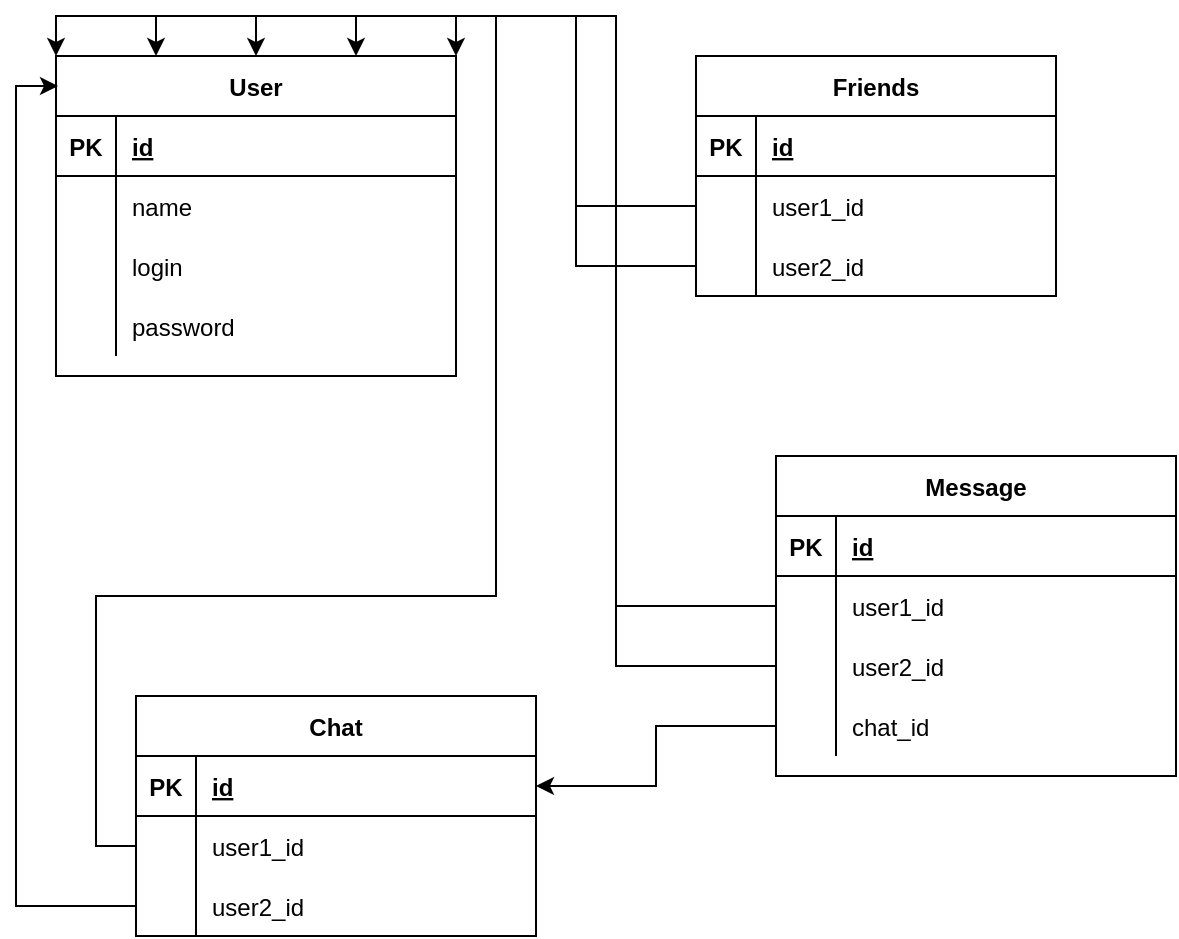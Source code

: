 <mxfile version="13.8.0" type="github">
  <diagram id="LzIRdr-gQfE_BsBrHv4O" name="Страница 1">
    <mxGraphModel dx="946" dy="662" grid="1" gridSize="10" guides="1" tooltips="1" connect="1" arrows="1" fold="1" page="1" pageScale="1" pageWidth="827" pageHeight="1169" math="0" shadow="0">
      <root>
        <mxCell id="0" />
        <mxCell id="1" parent="0" />
        <mxCell id="KTERjeoGc3Tnx2X9vEPM-27" value="Message" style="shape=table;startSize=30;container=1;collapsible=1;childLayout=tableLayout;fixedRows=1;rowLines=0;fontStyle=1;align=center;resizeLast=1;" vertex="1" parent="1">
          <mxGeometry x="440" y="320" width="200" height="160" as="geometry" />
        </mxCell>
        <mxCell id="KTERjeoGc3Tnx2X9vEPM-28" value="" style="shape=partialRectangle;collapsible=0;dropTarget=0;pointerEvents=0;fillColor=none;top=0;left=0;bottom=1;right=0;points=[[0,0.5],[1,0.5]];portConstraint=eastwest;" vertex="1" parent="KTERjeoGc3Tnx2X9vEPM-27">
          <mxGeometry y="30" width="200" height="30" as="geometry" />
        </mxCell>
        <mxCell id="KTERjeoGc3Tnx2X9vEPM-29" value="PK" style="shape=partialRectangle;connectable=0;fillColor=none;top=0;left=0;bottom=0;right=0;fontStyle=1;overflow=hidden;" vertex="1" parent="KTERjeoGc3Tnx2X9vEPM-28">
          <mxGeometry width="30" height="30" as="geometry" />
        </mxCell>
        <mxCell id="KTERjeoGc3Tnx2X9vEPM-30" value="id" style="shape=partialRectangle;connectable=0;fillColor=none;top=0;left=0;bottom=0;right=0;align=left;spacingLeft=6;fontStyle=5;overflow=hidden;" vertex="1" parent="KTERjeoGc3Tnx2X9vEPM-28">
          <mxGeometry x="30" width="170" height="30" as="geometry" />
        </mxCell>
        <mxCell id="KTERjeoGc3Tnx2X9vEPM-31" value="" style="shape=partialRectangle;collapsible=0;dropTarget=0;pointerEvents=0;fillColor=none;top=0;left=0;bottom=0;right=0;points=[[0,0.5],[1,0.5]];portConstraint=eastwest;" vertex="1" parent="KTERjeoGc3Tnx2X9vEPM-27">
          <mxGeometry y="60" width="200" height="30" as="geometry" />
        </mxCell>
        <mxCell id="KTERjeoGc3Tnx2X9vEPM-32" value="" style="shape=partialRectangle;connectable=0;fillColor=none;top=0;left=0;bottom=0;right=0;editable=1;overflow=hidden;" vertex="1" parent="KTERjeoGc3Tnx2X9vEPM-31">
          <mxGeometry width="30" height="30" as="geometry" />
        </mxCell>
        <mxCell id="KTERjeoGc3Tnx2X9vEPM-33" value="user1_id" style="shape=partialRectangle;connectable=0;fillColor=none;top=0;left=0;bottom=0;right=0;align=left;spacingLeft=6;overflow=hidden;" vertex="1" parent="KTERjeoGc3Tnx2X9vEPM-31">
          <mxGeometry x="30" width="170" height="30" as="geometry" />
        </mxCell>
        <mxCell id="KTERjeoGc3Tnx2X9vEPM-34" value="" style="shape=partialRectangle;collapsible=0;dropTarget=0;pointerEvents=0;fillColor=none;top=0;left=0;bottom=0;right=0;points=[[0,0.5],[1,0.5]];portConstraint=eastwest;" vertex="1" parent="KTERjeoGc3Tnx2X9vEPM-27">
          <mxGeometry y="90" width="200" height="30" as="geometry" />
        </mxCell>
        <mxCell id="KTERjeoGc3Tnx2X9vEPM-35" value="" style="shape=partialRectangle;connectable=0;fillColor=none;top=0;left=0;bottom=0;right=0;editable=1;overflow=hidden;" vertex="1" parent="KTERjeoGc3Tnx2X9vEPM-34">
          <mxGeometry width="30" height="30" as="geometry" />
        </mxCell>
        <mxCell id="KTERjeoGc3Tnx2X9vEPM-36" value="user2_id" style="shape=partialRectangle;connectable=0;fillColor=none;top=0;left=0;bottom=0;right=0;align=left;spacingLeft=6;overflow=hidden;" vertex="1" parent="KTERjeoGc3Tnx2X9vEPM-34">
          <mxGeometry x="30" width="170" height="30" as="geometry" />
        </mxCell>
        <mxCell id="KTERjeoGc3Tnx2X9vEPM-37" value="" style="shape=partialRectangle;collapsible=0;dropTarget=0;pointerEvents=0;fillColor=none;top=0;left=0;bottom=0;right=0;points=[[0,0.5],[1,0.5]];portConstraint=eastwest;" vertex="1" parent="KTERjeoGc3Tnx2X9vEPM-27">
          <mxGeometry y="120" width="200" height="30" as="geometry" />
        </mxCell>
        <mxCell id="KTERjeoGc3Tnx2X9vEPM-38" value="" style="shape=partialRectangle;connectable=0;fillColor=none;top=0;left=0;bottom=0;right=0;editable=1;overflow=hidden;" vertex="1" parent="KTERjeoGc3Tnx2X9vEPM-37">
          <mxGeometry width="30" height="30" as="geometry" />
        </mxCell>
        <mxCell id="KTERjeoGc3Tnx2X9vEPM-39" value="chat_id" style="shape=partialRectangle;connectable=0;fillColor=none;top=0;left=0;bottom=0;right=0;align=left;spacingLeft=6;overflow=hidden;" vertex="1" parent="KTERjeoGc3Tnx2X9vEPM-37">
          <mxGeometry x="30" width="170" height="30" as="geometry" />
        </mxCell>
        <mxCell id="KTERjeoGc3Tnx2X9vEPM-40" value="Friends" style="shape=table;startSize=30;container=1;collapsible=1;childLayout=tableLayout;fixedRows=1;rowLines=0;fontStyle=1;align=center;resizeLast=1;" vertex="1" parent="1">
          <mxGeometry x="400" y="120" width="180" height="120" as="geometry" />
        </mxCell>
        <mxCell id="KTERjeoGc3Tnx2X9vEPM-41" value="" style="shape=partialRectangle;collapsible=0;dropTarget=0;pointerEvents=0;fillColor=none;top=0;left=0;bottom=1;right=0;points=[[0,0.5],[1,0.5]];portConstraint=eastwest;" vertex="1" parent="KTERjeoGc3Tnx2X9vEPM-40">
          <mxGeometry y="30" width="180" height="30" as="geometry" />
        </mxCell>
        <mxCell id="KTERjeoGc3Tnx2X9vEPM-42" value="PK" style="shape=partialRectangle;connectable=0;fillColor=none;top=0;left=0;bottom=0;right=0;fontStyle=1;overflow=hidden;" vertex="1" parent="KTERjeoGc3Tnx2X9vEPM-41">
          <mxGeometry width="30" height="30" as="geometry" />
        </mxCell>
        <mxCell id="KTERjeoGc3Tnx2X9vEPM-43" value="id" style="shape=partialRectangle;connectable=0;fillColor=none;top=0;left=0;bottom=0;right=0;align=left;spacingLeft=6;fontStyle=5;overflow=hidden;" vertex="1" parent="KTERjeoGc3Tnx2X9vEPM-41">
          <mxGeometry x="30" width="150" height="30" as="geometry" />
        </mxCell>
        <mxCell id="KTERjeoGc3Tnx2X9vEPM-44" value="" style="shape=partialRectangle;collapsible=0;dropTarget=0;pointerEvents=0;fillColor=none;top=0;left=0;bottom=0;right=0;points=[[0,0.5],[1,0.5]];portConstraint=eastwest;" vertex="1" parent="KTERjeoGc3Tnx2X9vEPM-40">
          <mxGeometry y="60" width="180" height="30" as="geometry" />
        </mxCell>
        <mxCell id="KTERjeoGc3Tnx2X9vEPM-45" value="" style="shape=partialRectangle;connectable=0;fillColor=none;top=0;left=0;bottom=0;right=0;editable=1;overflow=hidden;" vertex="1" parent="KTERjeoGc3Tnx2X9vEPM-44">
          <mxGeometry width="30" height="30" as="geometry" />
        </mxCell>
        <mxCell id="KTERjeoGc3Tnx2X9vEPM-46" value="user1_id" style="shape=partialRectangle;connectable=0;fillColor=none;top=0;left=0;bottom=0;right=0;align=left;spacingLeft=6;overflow=hidden;" vertex="1" parent="KTERjeoGc3Tnx2X9vEPM-44">
          <mxGeometry x="30" width="150" height="30" as="geometry" />
        </mxCell>
        <mxCell id="KTERjeoGc3Tnx2X9vEPM-47" value="" style="shape=partialRectangle;collapsible=0;dropTarget=0;pointerEvents=0;fillColor=none;top=0;left=0;bottom=0;right=0;points=[[0,0.5],[1,0.5]];portConstraint=eastwest;" vertex="1" parent="KTERjeoGc3Tnx2X9vEPM-40">
          <mxGeometry y="90" width="180" height="30" as="geometry" />
        </mxCell>
        <mxCell id="KTERjeoGc3Tnx2X9vEPM-48" value="" style="shape=partialRectangle;connectable=0;fillColor=none;top=0;left=0;bottom=0;right=0;editable=1;overflow=hidden;" vertex="1" parent="KTERjeoGc3Tnx2X9vEPM-47">
          <mxGeometry width="30" height="30" as="geometry" />
        </mxCell>
        <mxCell id="KTERjeoGc3Tnx2X9vEPM-49" value="user2_id" style="shape=partialRectangle;connectable=0;fillColor=none;top=0;left=0;bottom=0;right=0;align=left;spacingLeft=6;overflow=hidden;" vertex="1" parent="KTERjeoGc3Tnx2X9vEPM-47">
          <mxGeometry x="30" width="150" height="30" as="geometry" />
        </mxCell>
        <mxCell id="KTERjeoGc3Tnx2X9vEPM-79" style="edgeStyle=orthogonalEdgeStyle;rounded=0;orthogonalLoop=1;jettySize=auto;html=1;exitX=0;exitY=0.5;exitDx=0;exitDy=0;entryX=1;entryY=0;entryDx=0;entryDy=0;" edge="1" parent="1" source="KTERjeoGc3Tnx2X9vEPM-31" target="KTERjeoGc3Tnx2X9vEPM-1">
          <mxGeometry relative="1" as="geometry" />
        </mxCell>
        <mxCell id="KTERjeoGc3Tnx2X9vEPM-80" style="edgeStyle=orthogonalEdgeStyle;rounded=0;orthogonalLoop=1;jettySize=auto;html=1;exitX=0;exitY=0.5;exitDx=0;exitDy=0;entryX=0.75;entryY=0;entryDx=0;entryDy=0;" edge="1" parent="1" source="KTERjeoGc3Tnx2X9vEPM-34" target="KTERjeoGc3Tnx2X9vEPM-1">
          <mxGeometry relative="1" as="geometry" />
        </mxCell>
        <mxCell id="KTERjeoGc3Tnx2X9vEPM-81" style="edgeStyle=orthogonalEdgeStyle;rounded=0;orthogonalLoop=1;jettySize=auto;html=1;exitX=0;exitY=0.5;exitDx=0;exitDy=0;entryX=1;entryY=0.5;entryDx=0;entryDy=0;" edge="1" parent="1" source="KTERjeoGc3Tnx2X9vEPM-37" target="KTERjeoGc3Tnx2X9vEPM-15">
          <mxGeometry relative="1" as="geometry" />
        </mxCell>
        <mxCell id="KTERjeoGc3Tnx2X9vEPM-14" value="Chat" style="shape=table;startSize=30;container=1;collapsible=1;childLayout=tableLayout;fixedRows=1;rowLines=0;fontStyle=1;align=center;resizeLast=1;" vertex="1" parent="1">
          <mxGeometry x="120" y="440" width="200" height="120" as="geometry" />
        </mxCell>
        <mxCell id="KTERjeoGc3Tnx2X9vEPM-15" value="" style="shape=partialRectangle;collapsible=0;dropTarget=0;pointerEvents=0;fillColor=none;top=0;left=0;bottom=1;right=0;points=[[0,0.5],[1,0.5]];portConstraint=eastwest;" vertex="1" parent="KTERjeoGc3Tnx2X9vEPM-14">
          <mxGeometry y="30" width="200" height="30" as="geometry" />
        </mxCell>
        <mxCell id="KTERjeoGc3Tnx2X9vEPM-16" value="PK" style="shape=partialRectangle;connectable=0;fillColor=none;top=0;left=0;bottom=0;right=0;fontStyle=1;overflow=hidden;" vertex="1" parent="KTERjeoGc3Tnx2X9vEPM-15">
          <mxGeometry width="30" height="30" as="geometry" />
        </mxCell>
        <mxCell id="KTERjeoGc3Tnx2X9vEPM-17" value="id" style="shape=partialRectangle;connectable=0;fillColor=none;top=0;left=0;bottom=0;right=0;align=left;spacingLeft=6;fontStyle=5;overflow=hidden;" vertex="1" parent="KTERjeoGc3Tnx2X9vEPM-15">
          <mxGeometry x="30" width="170" height="30" as="geometry" />
        </mxCell>
        <mxCell id="KTERjeoGc3Tnx2X9vEPM-18" value="" style="shape=partialRectangle;collapsible=0;dropTarget=0;pointerEvents=0;fillColor=none;top=0;left=0;bottom=0;right=0;points=[[0,0.5],[1,0.5]];portConstraint=eastwest;" vertex="1" parent="KTERjeoGc3Tnx2X9vEPM-14">
          <mxGeometry y="60" width="200" height="30" as="geometry" />
        </mxCell>
        <mxCell id="KTERjeoGc3Tnx2X9vEPM-19" value="" style="shape=partialRectangle;connectable=0;fillColor=none;top=0;left=0;bottom=0;right=0;editable=1;overflow=hidden;" vertex="1" parent="KTERjeoGc3Tnx2X9vEPM-18">
          <mxGeometry width="30" height="30" as="geometry" />
        </mxCell>
        <mxCell id="KTERjeoGc3Tnx2X9vEPM-20" value="user1_id" style="shape=partialRectangle;connectable=0;fillColor=none;top=0;left=0;bottom=0;right=0;align=left;spacingLeft=6;overflow=hidden;" vertex="1" parent="KTERjeoGc3Tnx2X9vEPM-18">
          <mxGeometry x="30" width="170" height="30" as="geometry" />
        </mxCell>
        <mxCell id="KTERjeoGc3Tnx2X9vEPM-21" value="" style="shape=partialRectangle;collapsible=0;dropTarget=0;pointerEvents=0;fillColor=none;top=0;left=0;bottom=0;right=0;points=[[0,0.5],[1,0.5]];portConstraint=eastwest;" vertex="1" parent="KTERjeoGc3Tnx2X9vEPM-14">
          <mxGeometry y="90" width="200" height="30" as="geometry" />
        </mxCell>
        <mxCell id="KTERjeoGc3Tnx2X9vEPM-22" value="" style="shape=partialRectangle;connectable=0;fillColor=none;top=0;left=0;bottom=0;right=0;editable=1;overflow=hidden;" vertex="1" parent="KTERjeoGc3Tnx2X9vEPM-21">
          <mxGeometry width="30" height="30" as="geometry" />
        </mxCell>
        <mxCell id="KTERjeoGc3Tnx2X9vEPM-23" value="user2_id" style="shape=partialRectangle;connectable=0;fillColor=none;top=0;left=0;bottom=0;right=0;align=left;spacingLeft=6;overflow=hidden;" vertex="1" parent="KTERjeoGc3Tnx2X9vEPM-21">
          <mxGeometry x="30" width="170" height="30" as="geometry" />
        </mxCell>
        <mxCell id="KTERjeoGc3Tnx2X9vEPM-82" style="edgeStyle=orthogonalEdgeStyle;rounded=0;orthogonalLoop=1;jettySize=auto;html=1;exitX=0;exitY=0.5;exitDx=0;exitDy=0;entryX=0.5;entryY=0;entryDx=0;entryDy=0;" edge="1" parent="1" source="KTERjeoGc3Tnx2X9vEPM-44" target="KTERjeoGc3Tnx2X9vEPM-1">
          <mxGeometry relative="1" as="geometry" />
        </mxCell>
        <mxCell id="KTERjeoGc3Tnx2X9vEPM-83" style="edgeStyle=orthogonalEdgeStyle;rounded=0;orthogonalLoop=1;jettySize=auto;html=1;exitX=0;exitY=0.5;exitDx=0;exitDy=0;entryX=0.25;entryY=0;entryDx=0;entryDy=0;" edge="1" parent="1" source="KTERjeoGc3Tnx2X9vEPM-47" target="KTERjeoGc3Tnx2X9vEPM-1">
          <mxGeometry relative="1" as="geometry" />
        </mxCell>
        <mxCell id="KTERjeoGc3Tnx2X9vEPM-1" value="User" style="shape=table;startSize=30;container=1;collapsible=1;childLayout=tableLayout;fixedRows=1;rowLines=0;fontStyle=1;align=center;resizeLast=1;" vertex="1" parent="1">
          <mxGeometry x="80" y="120" width="200" height="160" as="geometry" />
        </mxCell>
        <mxCell id="KTERjeoGc3Tnx2X9vEPM-2" value="" style="shape=partialRectangle;collapsible=0;dropTarget=0;pointerEvents=0;fillColor=none;top=0;left=0;bottom=1;right=0;points=[[0,0.5],[1,0.5]];portConstraint=eastwest;" vertex="1" parent="KTERjeoGc3Tnx2X9vEPM-1">
          <mxGeometry y="30" width="200" height="30" as="geometry" />
        </mxCell>
        <mxCell id="KTERjeoGc3Tnx2X9vEPM-3" value="PK" style="shape=partialRectangle;connectable=0;fillColor=none;top=0;left=0;bottom=0;right=0;fontStyle=1;overflow=hidden;" vertex="1" parent="KTERjeoGc3Tnx2X9vEPM-2">
          <mxGeometry width="30" height="30" as="geometry" />
        </mxCell>
        <mxCell id="KTERjeoGc3Tnx2X9vEPM-4" value="id" style="shape=partialRectangle;connectable=0;fillColor=none;top=0;left=0;bottom=0;right=0;align=left;spacingLeft=6;fontStyle=5;overflow=hidden;" vertex="1" parent="KTERjeoGc3Tnx2X9vEPM-2">
          <mxGeometry x="30" width="170" height="30" as="geometry" />
        </mxCell>
        <mxCell id="KTERjeoGc3Tnx2X9vEPM-5" value="" style="shape=partialRectangle;collapsible=0;dropTarget=0;pointerEvents=0;fillColor=none;top=0;left=0;bottom=0;right=0;points=[[0,0.5],[1,0.5]];portConstraint=eastwest;" vertex="1" parent="KTERjeoGc3Tnx2X9vEPM-1">
          <mxGeometry y="60" width="200" height="30" as="geometry" />
        </mxCell>
        <mxCell id="KTERjeoGc3Tnx2X9vEPM-6" value="" style="shape=partialRectangle;connectable=0;fillColor=none;top=0;left=0;bottom=0;right=0;editable=1;overflow=hidden;" vertex="1" parent="KTERjeoGc3Tnx2X9vEPM-5">
          <mxGeometry width="30" height="30" as="geometry" />
        </mxCell>
        <mxCell id="KTERjeoGc3Tnx2X9vEPM-7" value="name" style="shape=partialRectangle;connectable=0;fillColor=none;top=0;left=0;bottom=0;right=0;align=left;spacingLeft=6;overflow=hidden;" vertex="1" parent="KTERjeoGc3Tnx2X9vEPM-5">
          <mxGeometry x="30" width="170" height="30" as="geometry" />
        </mxCell>
        <mxCell id="KTERjeoGc3Tnx2X9vEPM-8" value="" style="shape=partialRectangle;collapsible=0;dropTarget=0;pointerEvents=0;fillColor=none;top=0;left=0;bottom=0;right=0;points=[[0,0.5],[1,0.5]];portConstraint=eastwest;" vertex="1" parent="KTERjeoGc3Tnx2X9vEPM-1">
          <mxGeometry y="90" width="200" height="30" as="geometry" />
        </mxCell>
        <mxCell id="KTERjeoGc3Tnx2X9vEPM-9" value="" style="shape=partialRectangle;connectable=0;fillColor=none;top=0;left=0;bottom=0;right=0;editable=1;overflow=hidden;" vertex="1" parent="KTERjeoGc3Tnx2X9vEPM-8">
          <mxGeometry width="30" height="30" as="geometry" />
        </mxCell>
        <mxCell id="KTERjeoGc3Tnx2X9vEPM-10" value="login" style="shape=partialRectangle;connectable=0;fillColor=none;top=0;left=0;bottom=0;right=0;align=left;spacingLeft=6;overflow=hidden;" vertex="1" parent="KTERjeoGc3Tnx2X9vEPM-8">
          <mxGeometry x="30" width="170" height="30" as="geometry" />
        </mxCell>
        <mxCell id="KTERjeoGc3Tnx2X9vEPM-11" value="" style="shape=partialRectangle;collapsible=0;dropTarget=0;pointerEvents=0;fillColor=none;top=0;left=0;bottom=0;right=0;points=[[0,0.5],[1,0.5]];portConstraint=eastwest;" vertex="1" parent="KTERjeoGc3Tnx2X9vEPM-1">
          <mxGeometry y="120" width="200" height="30" as="geometry" />
        </mxCell>
        <mxCell id="KTERjeoGc3Tnx2X9vEPM-12" value="" style="shape=partialRectangle;connectable=0;fillColor=none;top=0;left=0;bottom=0;right=0;editable=1;overflow=hidden;" vertex="1" parent="KTERjeoGc3Tnx2X9vEPM-11">
          <mxGeometry width="30" height="30" as="geometry" />
        </mxCell>
        <mxCell id="KTERjeoGc3Tnx2X9vEPM-13" value="password" style="shape=partialRectangle;connectable=0;fillColor=none;top=0;left=0;bottom=0;right=0;align=left;spacingLeft=6;overflow=hidden;" vertex="1" parent="KTERjeoGc3Tnx2X9vEPM-11">
          <mxGeometry x="30" width="170" height="30" as="geometry" />
        </mxCell>
        <mxCell id="KTERjeoGc3Tnx2X9vEPM-84" style="edgeStyle=orthogonalEdgeStyle;rounded=0;orthogonalLoop=1;jettySize=auto;html=1;exitX=0;exitY=0.5;exitDx=0;exitDy=0;entryX=0;entryY=0;entryDx=0;entryDy=0;" edge="1" parent="1" source="KTERjeoGc3Tnx2X9vEPM-18" target="KTERjeoGc3Tnx2X9vEPM-1">
          <mxGeometry relative="1" as="geometry" />
        </mxCell>
        <mxCell id="KTERjeoGc3Tnx2X9vEPM-85" style="edgeStyle=orthogonalEdgeStyle;rounded=0;orthogonalLoop=1;jettySize=auto;html=1;exitX=0;exitY=0.5;exitDx=0;exitDy=0;entryX=0.005;entryY=0.094;entryDx=0;entryDy=0;entryPerimeter=0;" edge="1" parent="1" source="KTERjeoGc3Tnx2X9vEPM-21" target="KTERjeoGc3Tnx2X9vEPM-1">
          <mxGeometry relative="1" as="geometry" />
        </mxCell>
      </root>
    </mxGraphModel>
  </diagram>
</mxfile>
